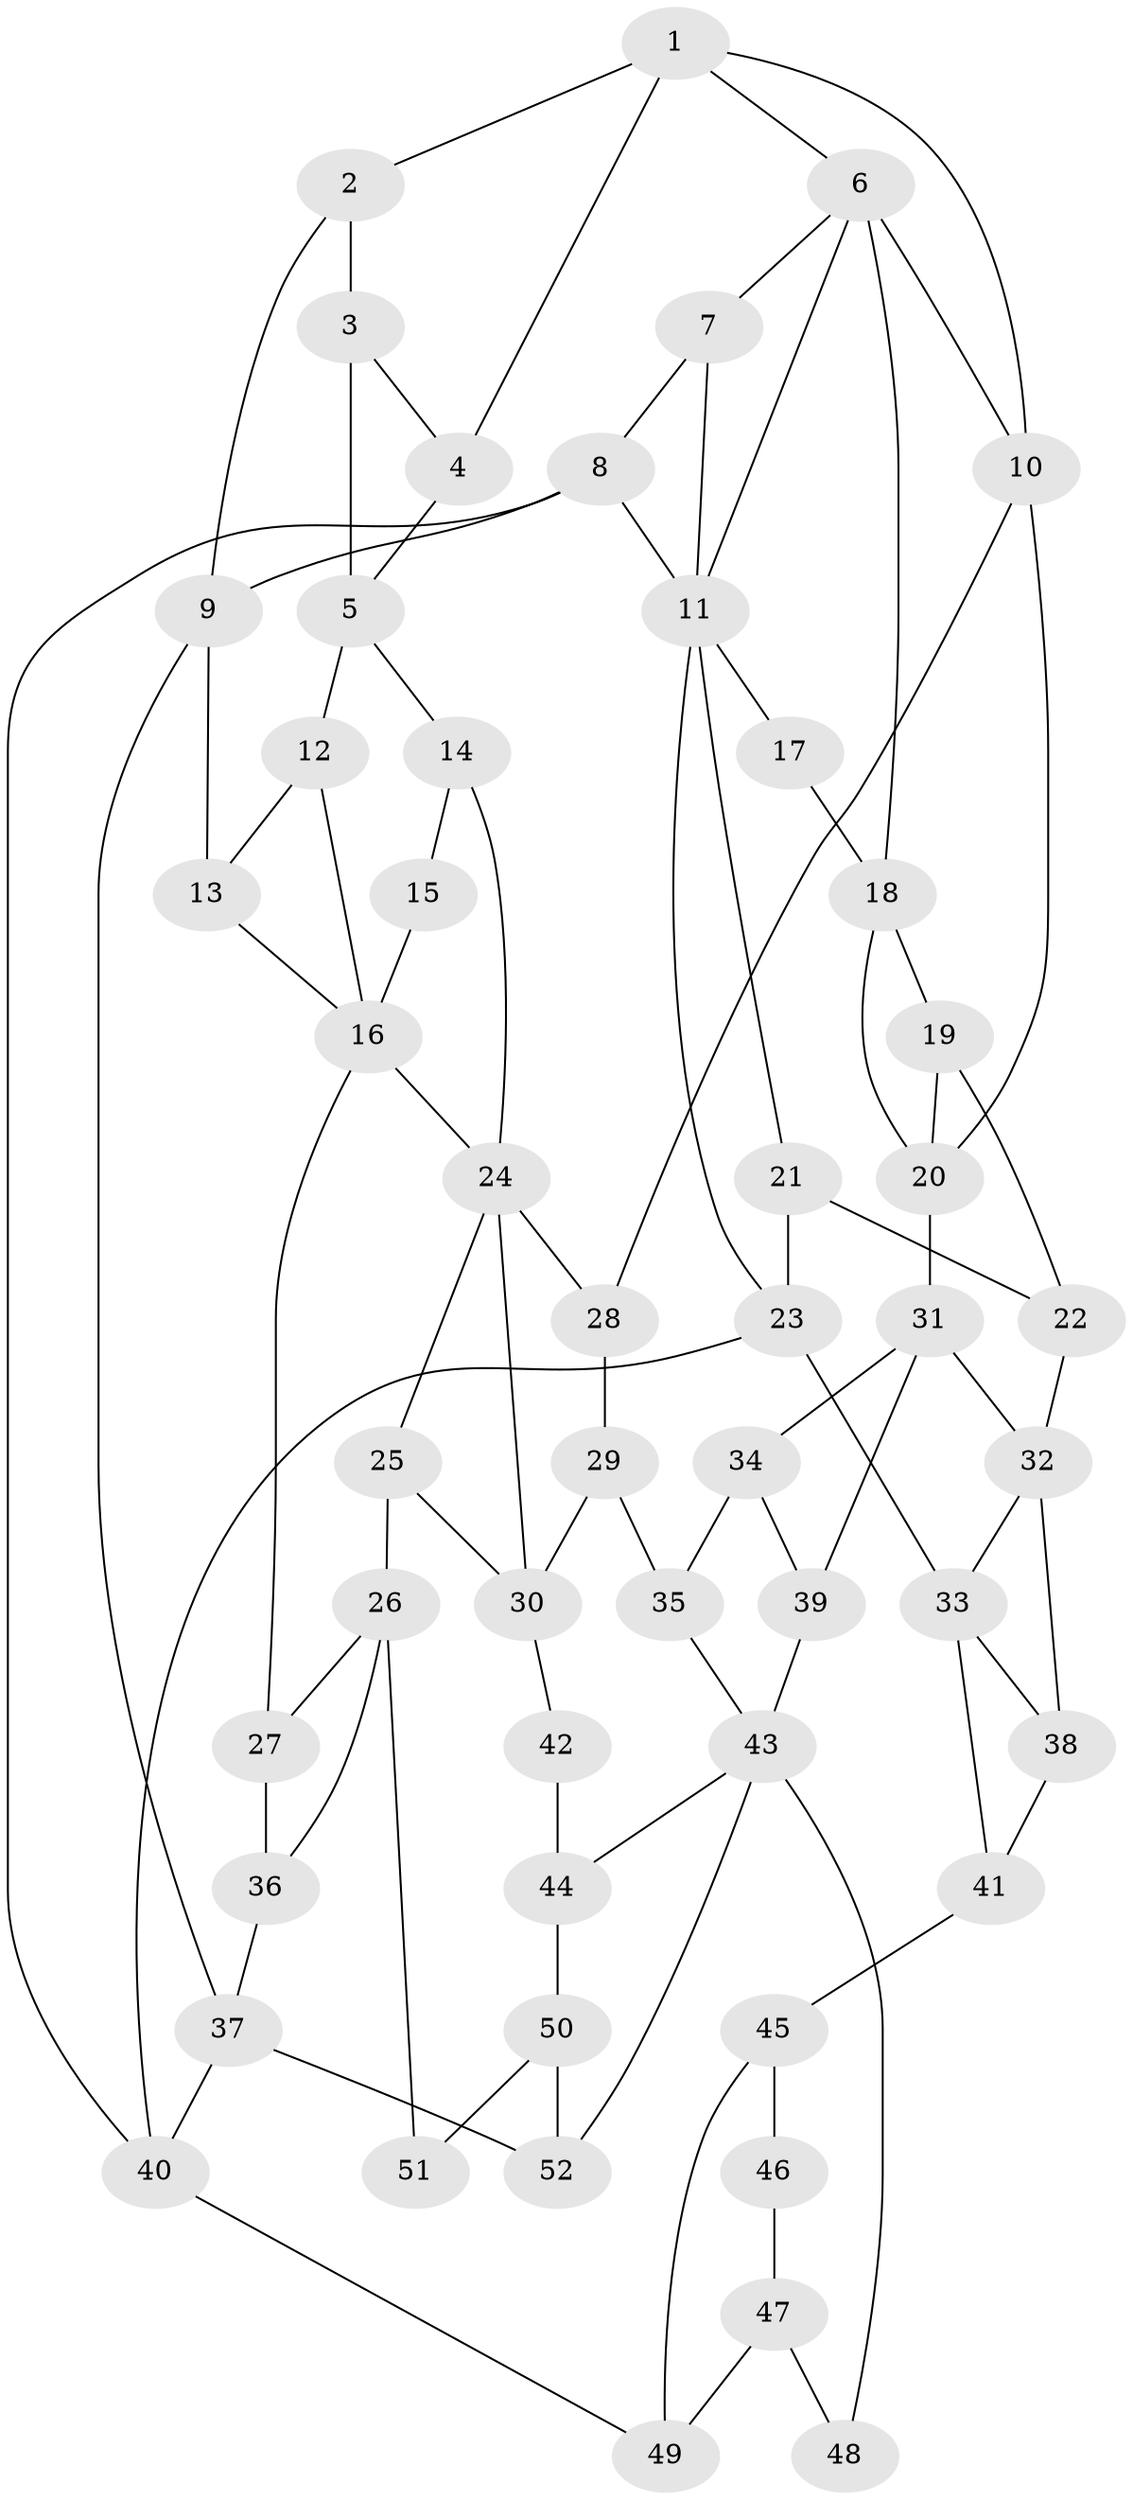 // original degree distribution, {3: 0.019230769230769232, 5: 0.5384615384615384, 4: 0.23076923076923078, 6: 0.21153846153846154}
// Generated by graph-tools (version 1.1) at 2025/54/03/04/25 22:54:21]
// undirected, 52 vertices, 88 edges
graph export_dot {
  node [color=gray90,style=filled];
  1;
  2;
  3;
  4;
  5;
  6;
  7;
  8;
  9;
  10;
  11;
  12;
  13;
  14;
  15;
  16;
  17;
  18;
  19;
  20;
  21;
  22;
  23;
  24;
  25;
  26;
  27;
  28;
  29;
  30;
  31;
  32;
  33;
  34;
  35;
  36;
  37;
  38;
  39;
  40;
  41;
  42;
  43;
  44;
  45;
  46;
  47;
  48;
  49;
  50;
  51;
  52;
  1 -- 2 [weight=1.0];
  1 -- 4 [weight=1.0];
  1 -- 6 [weight=1.0];
  1 -- 10 [weight=1.0];
  2 -- 3 [weight=1.0];
  2 -- 9 [weight=1.0];
  3 -- 4 [weight=1.0];
  3 -- 5 [weight=3.0];
  4 -- 5 [weight=1.0];
  5 -- 12 [weight=1.0];
  5 -- 14 [weight=1.0];
  6 -- 7 [weight=1.0];
  6 -- 10 [weight=1.0];
  6 -- 11 [weight=1.0];
  6 -- 18 [weight=2.0];
  7 -- 8 [weight=1.0];
  7 -- 11 [weight=1.0];
  8 -- 9 [weight=1.0];
  8 -- 11 [weight=1.0];
  8 -- 40 [weight=1.0];
  9 -- 13 [weight=1.0];
  9 -- 37 [weight=1.0];
  10 -- 20 [weight=1.0];
  10 -- 28 [weight=1.0];
  11 -- 17 [weight=1.0];
  11 -- 21 [weight=1.0];
  11 -- 23 [weight=1.0];
  12 -- 13 [weight=1.0];
  12 -- 16 [weight=1.0];
  13 -- 16 [weight=1.0];
  14 -- 15 [weight=1.0];
  14 -- 24 [weight=1.0];
  15 -- 16 [weight=2.0];
  16 -- 24 [weight=1.0];
  16 -- 27 [weight=1.0];
  17 -- 18 [weight=2.0];
  18 -- 19 [weight=1.0];
  18 -- 20 [weight=1.0];
  19 -- 20 [weight=1.0];
  19 -- 22 [weight=1.0];
  20 -- 31 [weight=2.0];
  21 -- 22 [weight=1.0];
  21 -- 23 [weight=2.0];
  22 -- 32 [weight=1.0];
  23 -- 33 [weight=2.0];
  23 -- 40 [weight=1.0];
  24 -- 25 [weight=1.0];
  24 -- 28 [weight=1.0];
  24 -- 30 [weight=1.0];
  25 -- 26 [weight=2.0];
  25 -- 30 [weight=2.0];
  26 -- 27 [weight=1.0];
  26 -- 36 [weight=1.0];
  26 -- 51 [weight=2.0];
  27 -- 36 [weight=1.0];
  28 -- 29 [weight=1.0];
  29 -- 30 [weight=1.0];
  29 -- 35 [weight=1.0];
  30 -- 42 [weight=2.0];
  31 -- 32 [weight=2.0];
  31 -- 34 [weight=1.0];
  31 -- 39 [weight=1.0];
  32 -- 33 [weight=1.0];
  32 -- 38 [weight=1.0];
  33 -- 38 [weight=1.0];
  33 -- 41 [weight=1.0];
  34 -- 35 [weight=1.0];
  34 -- 39 [weight=1.0];
  35 -- 43 [weight=1.0];
  36 -- 37 [weight=1.0];
  37 -- 40 [weight=1.0];
  37 -- 52 [weight=1.0];
  38 -- 41 [weight=1.0];
  39 -- 43 [weight=1.0];
  40 -- 49 [weight=1.0];
  41 -- 45 [weight=2.0];
  42 -- 44 [weight=1.0];
  43 -- 44 [weight=1.0];
  43 -- 48 [weight=2.0];
  43 -- 52 [weight=1.0];
  44 -- 50 [weight=1.0];
  45 -- 46 [weight=3.0];
  45 -- 49 [weight=1.0];
  46 -- 47 [weight=3.0];
  47 -- 48 [weight=2.0];
  47 -- 49 [weight=1.0];
  50 -- 51 [weight=1.0];
  50 -- 52 [weight=1.0];
}
